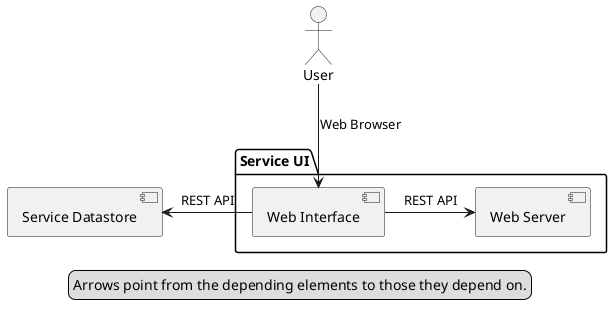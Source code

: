 @startuml
skinparam componentStyle uml2

actor User

package "Service UI" {

    component "Web Server"

    Component "Web Interface"

}

[Service Datastore] <- [Web Interface] : "REST API"
[Web Interface] -> [Web Server] : "REST API"

User --> [Web Interface] : "Web Browser"

legend 
    Arrows point from the depending elements to those they depend on.
endlegend

@enduml